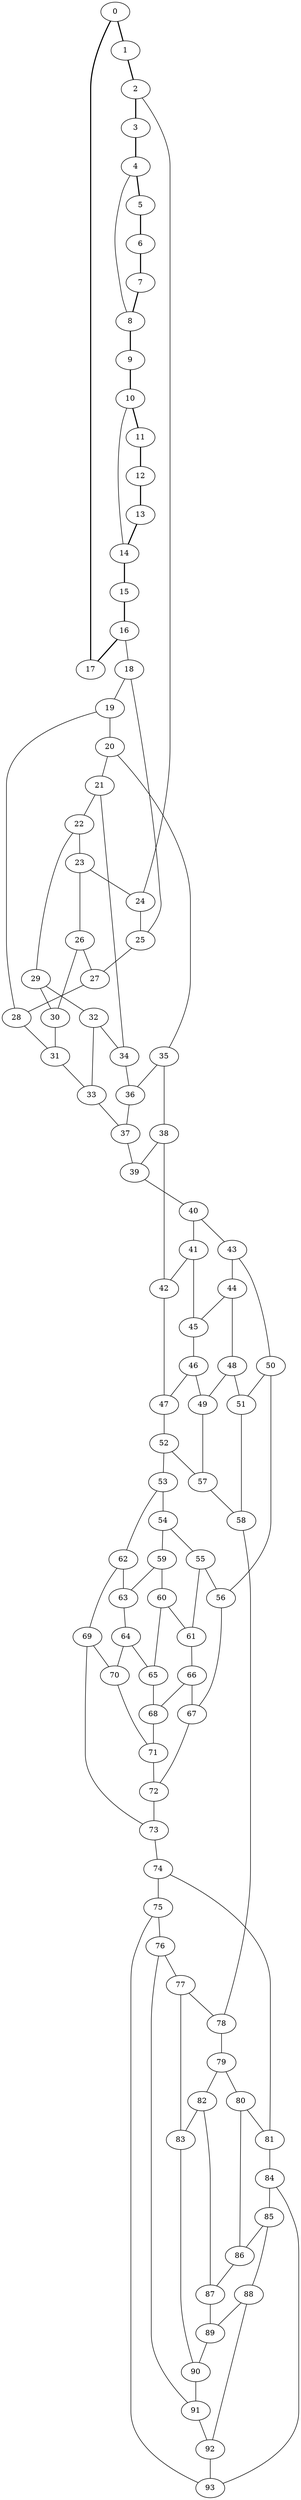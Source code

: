 //Inside of this graph isn't 3-connected
graph G {
0 [ pos = " 24.00,0.00!" ];
0 -- 1[style=bold];
0 -- 17[style=bold];
1 [ pos = " 22.55,8.21!" ];
1 -- 2[style=bold];
2 [ pos = " 18.39,15.43!" ];
2 -- 3[style=bold];
2 -- 24;
3 [ pos = " 12.00,20.78!" ];
3 -- 4[style=bold];
4 [ pos = " 4.17,23.64!" ];
4 -- 5[style=bold];
4 -- 8;
5 [ pos = " -4.17,23.64!" ];
5 -- 6[style=bold];
6 [ pos = " -12.00,20.78!" ];
6 -- 7[style=bold];
7 [ pos = " -18.39,15.43!" ];
7 -- 8[style=bold];
8 [ pos = " -22.55,8.21!" ];
8 -- 9[style=bold];
9 [ pos = " -24.00,0.00!" ];
9 -- 10[style=bold];
10 [ pos = " -22.55,-8.21!" ];
10 -- 11[style=bold];
10 -- 14;
11 [ pos = " -18.39,-15.43!" ];
11 -- 12[style=bold];
12 [ pos = " -12.00,-20.78!" ];
12 -- 13[style=bold];
13 [ pos = " -4.17,-23.64!" ];
13 -- 14[style=bold];
14 [ pos = " 4.17,-23.64!" ];
14 -- 15[style=bold];
15 [ pos = " 12.00,-20.78!" ];
15 -- 16[style=bold];
16 [ pos = " 18.39,-15.43!" ];
16 -- 17[style=bold];
16 -- 18;
17 [ pos = " 22.55,-8.21!" ];
18 -- 19;
18 -- 25;
19 -- 20;
19 -- 28;
20 -- 21;
20 -- 35;
21 -- 22;
21 -- 34;
22 -- 23;
22 -- 29;
23 -- 24;
23 -- 26;
24 -- 25;
25 -- 27;
26 -- 27;
26 -- 30;
27 -- 28;
28 -- 31;
29 -- 30;
29 -- 32;
30 -- 31;
31 -- 33;
32 -- 33;
32 -- 34;
33 -- 37;
34 -- 36;
35 -- 36;
35 -- 38;
36 -- 37;
37 -- 39;
38 -- 39;
38 -- 42;
39 -- 40;
40 -- 41;
40 -- 43;
41 -- 42;
41 -- 45;
42 -- 47;
43 -- 44;
43 -- 50;
44 -- 45;
44 -- 48;
45 -- 46;
46 -- 47;
46 -- 49;
47 -- 52;
48 -- 49;
48 -- 51;
49 -- 57;
50 -- 51;
50 -- 56;
51 -- 58;
52 -- 53;
52 -- 57;
53 -- 54;
53 -- 62;
54 -- 55;
54 -- 59;
55 -- 56;
55 -- 61;
56 -- 67;
57 -- 58;
58 -- 78;
59 -- 60;
59 -- 63;
60 -- 61;
60 -- 65;
61 -- 66;
62 -- 63;
62 -- 69;
63 -- 64;
64 -- 65;
64 -- 70;
65 -- 68;
66 -- 67;
66 -- 68;
67 -- 72;
68 -- 71;
69 -- 70;
69 -- 73;
70 -- 71;
71 -- 72;
72 -- 73;
73 -- 74;
74 -- 75;
74 -- 81;
75 -- 76;
75 -- 93;
76 -- 77;
76 -- 91;
77 -- 78;
77 -- 83;
78 -- 79;
79 -- 80;
79 -- 82;
80 -- 81;
80 -- 86;
81 -- 84;
82 -- 83;
82 -- 87;
83 -- 90;
84 -- 85;
84 -- 93;
85 -- 86;
85 -- 88;
86 -- 87;
87 -- 89;
88 -- 89;
88 -- 92;
89 -- 90;
90 -- 91;
91 -- 92;
92 -- 93;
}
